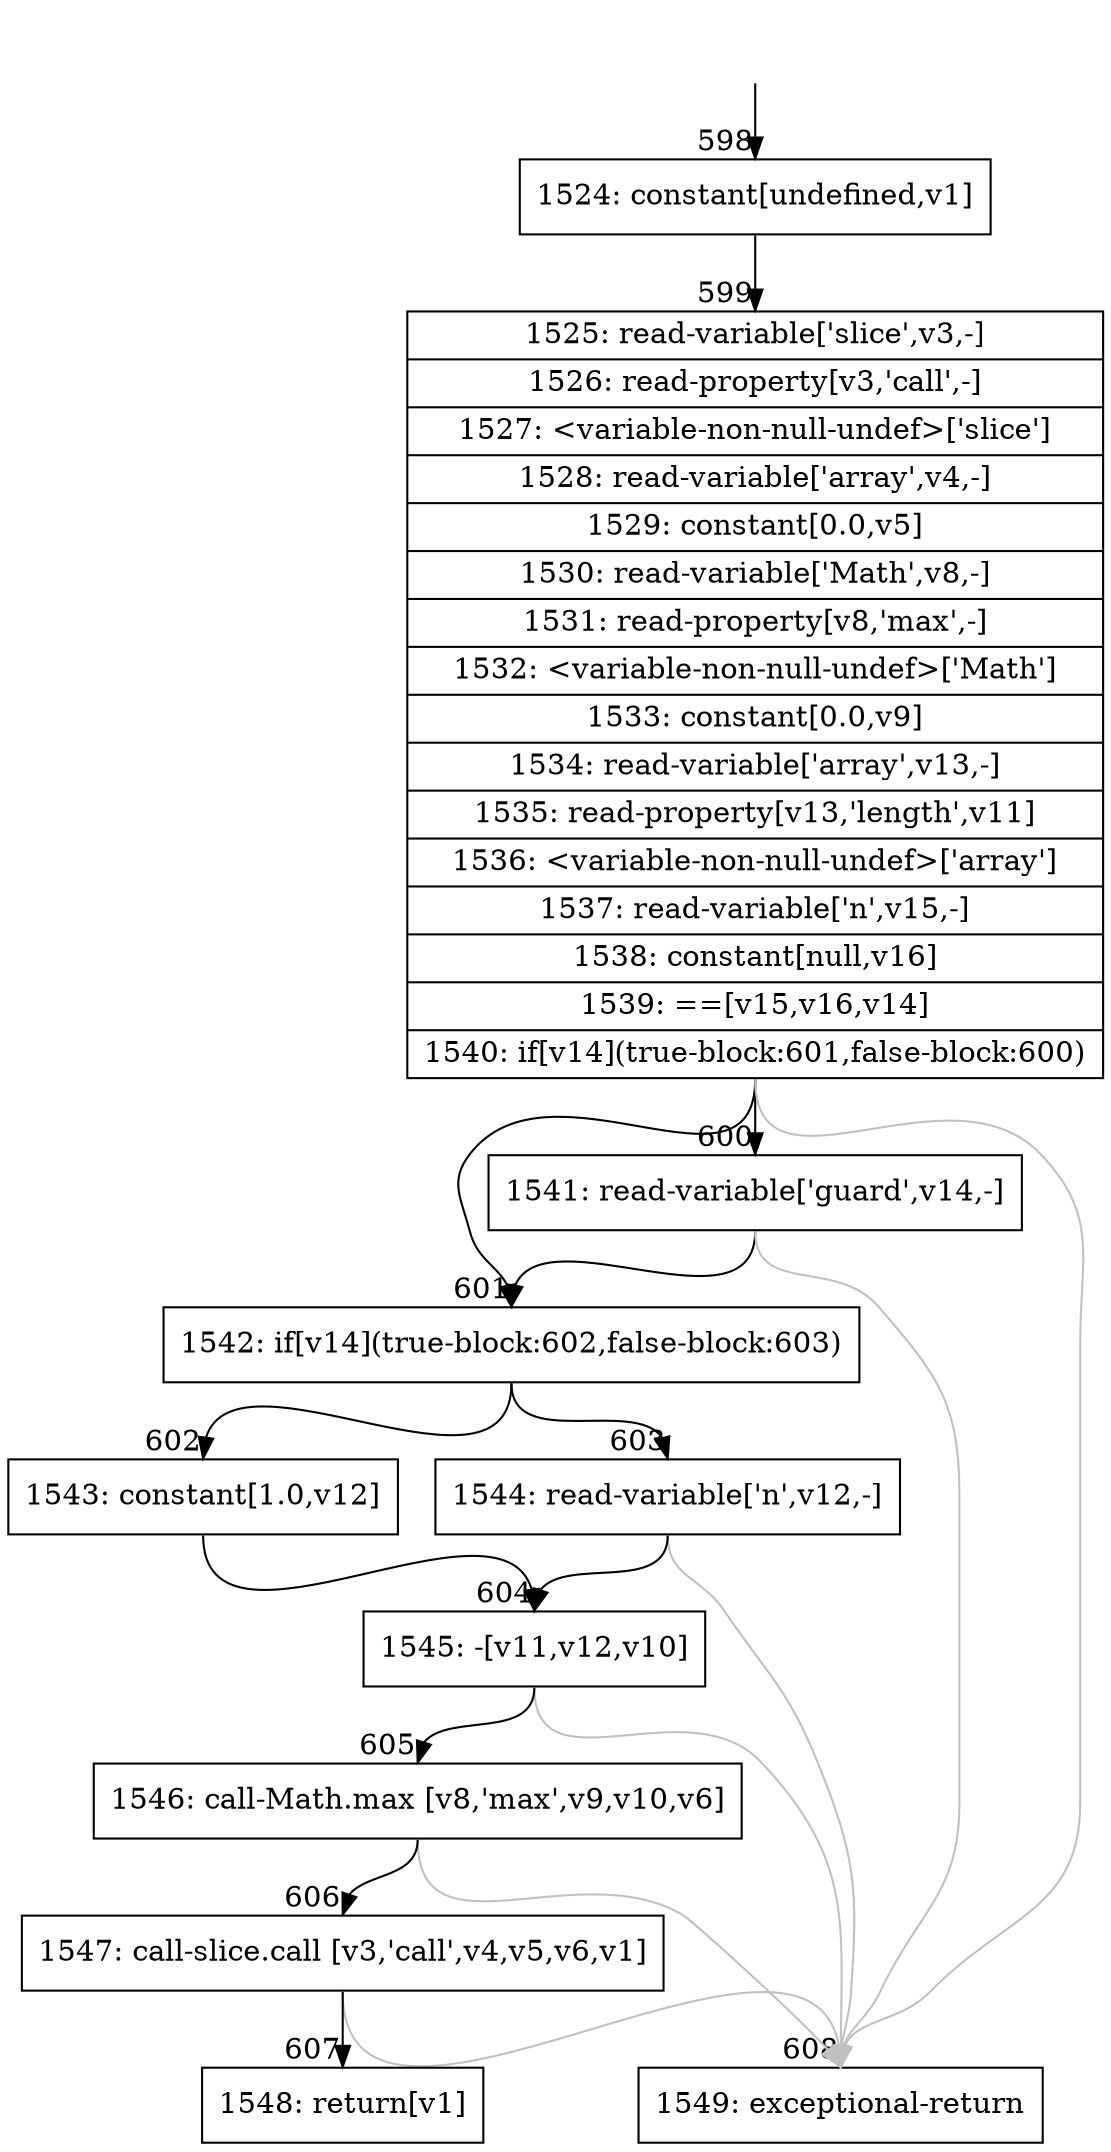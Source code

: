 digraph {
rankdir="TD"
BB_entry53[shape=none,label=""];
BB_entry53 -> BB598 [tailport=s, headport=n, headlabel="    598"]
BB598 [shape=record label="{1524: constant[undefined,v1]}" ] 
BB598 -> BB599 [tailport=s, headport=n, headlabel="      599"]
BB599 [shape=record label="{1525: read-variable['slice',v3,-]|1526: read-property[v3,'call',-]|1527: \<variable-non-null-undef\>['slice']|1528: read-variable['array',v4,-]|1529: constant[0.0,v5]|1530: read-variable['Math',v8,-]|1531: read-property[v8,'max',-]|1532: \<variable-non-null-undef\>['Math']|1533: constant[0.0,v9]|1534: read-variable['array',v13,-]|1535: read-property[v13,'length',v11]|1536: \<variable-non-null-undef\>['array']|1537: read-variable['n',v15,-]|1538: constant[null,v16]|1539: ==[v15,v16,v14]|1540: if[v14](true-block:601,false-block:600)}" ] 
BB599 -> BB601 [tailport=s, headport=n, headlabel="      601"]
BB599 -> BB600 [tailport=s, headport=n, headlabel="      600"]
BB599 -> BB608 [tailport=s, headport=n, color=gray, headlabel="      608"]
BB600 [shape=record label="{1541: read-variable['guard',v14,-]}" ] 
BB600 -> BB601 [tailport=s, headport=n]
BB600 -> BB608 [tailport=s, headport=n, color=gray]
BB601 [shape=record label="{1542: if[v14](true-block:602,false-block:603)}" ] 
BB601 -> BB602 [tailport=s, headport=n, headlabel="      602"]
BB601 -> BB603 [tailport=s, headport=n, headlabel="      603"]
BB602 [shape=record label="{1543: constant[1.0,v12]}" ] 
BB602 -> BB604 [tailport=s, headport=n, headlabel="      604"]
BB603 [shape=record label="{1544: read-variable['n',v12,-]}" ] 
BB603 -> BB604 [tailport=s, headport=n]
BB603 -> BB608 [tailport=s, headport=n, color=gray]
BB604 [shape=record label="{1545: -[v11,v12,v10]}" ] 
BB604 -> BB605 [tailport=s, headport=n, headlabel="      605"]
BB604 -> BB608 [tailport=s, headport=n, color=gray]
BB605 [shape=record label="{1546: call-Math.max [v8,'max',v9,v10,v6]}" ] 
BB605 -> BB606 [tailport=s, headport=n, headlabel="      606"]
BB605 -> BB608 [tailport=s, headport=n, color=gray]
BB606 [shape=record label="{1547: call-slice.call [v3,'call',v4,v5,v6,v1]}" ] 
BB606 -> BB607 [tailport=s, headport=n, headlabel="      607"]
BB606 -> BB608 [tailport=s, headport=n, color=gray]
BB607 [shape=record label="{1548: return[v1]}" ] 
BB608 [shape=record label="{1549: exceptional-return}" ] 
//#$~ 469
}
